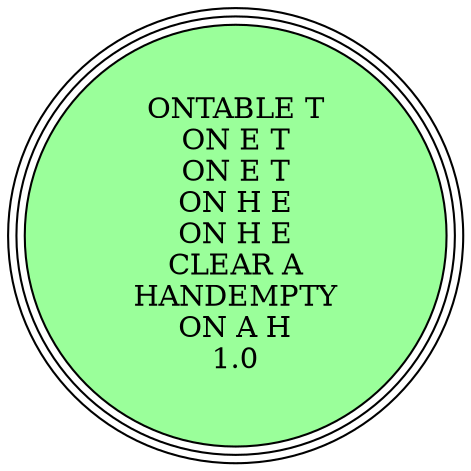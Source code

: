 digraph {
"ONTABLE T\nON E T\nON E T\nON H E\nON H E\nCLEAR A\nHANDEMPTY\nON A H\n1.0\n" [shape=circle, style=filled, fillcolor=palegreen1, peripheries=3];
"ONTABLE T\nON E T\nON E T\nON H E\nON H E\nCLEAR A\nHANDEMPTY\nON A H\n1.0\n" [shape=circle, style=filled, fillcolor=palegreen1, peripheries=3];
}
